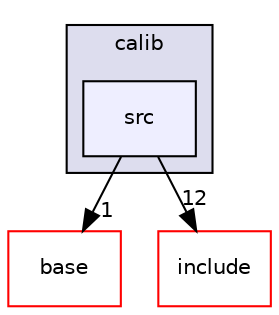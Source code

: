 digraph "/home/travis/build/AliceO2Group/AliceO2/Detectors/EMCAL/calib/src" {
  bgcolor=transparent;
  compound=true
  node [ fontsize="10", fontname="Helvetica"];
  edge [ labelfontsize="10", labelfontname="Helvetica"];
  subgraph clusterdir_17f5b3462f0641fcb82883c36b9bb9fd {
    graph [ bgcolor="#ddddee", pencolor="black", label="calib" fontname="Helvetica", fontsize="10", URL="dir_17f5b3462f0641fcb82883c36b9bb9fd.html"]
  dir_e9dd3293f084cc6b73bc9f1c00b1b801 [shape=box, label="src", style="filled", fillcolor="#eeeeff", pencolor="black", URL="dir_e9dd3293f084cc6b73bc9f1c00b1b801.html"];
  }
  dir_478733f24fb8878a4cdf7773310adedd [shape=box label="base" color="red" URL="dir_478733f24fb8878a4cdf7773310adedd.html"];
  dir_ec32ba3ed7ed91a592931bafe482258b [shape=box label="include" color="red" URL="dir_ec32ba3ed7ed91a592931bafe482258b.html"];
  dir_e9dd3293f084cc6b73bc9f1c00b1b801->dir_478733f24fb8878a4cdf7773310adedd [headlabel="1", labeldistance=1.5 headhref="dir_000331_000173.html"];
  dir_e9dd3293f084cc6b73bc9f1c00b1b801->dir_ec32ba3ed7ed91a592931bafe482258b [headlabel="12", labeldistance=1.5 headhref="dir_000331_000326.html"];
}
